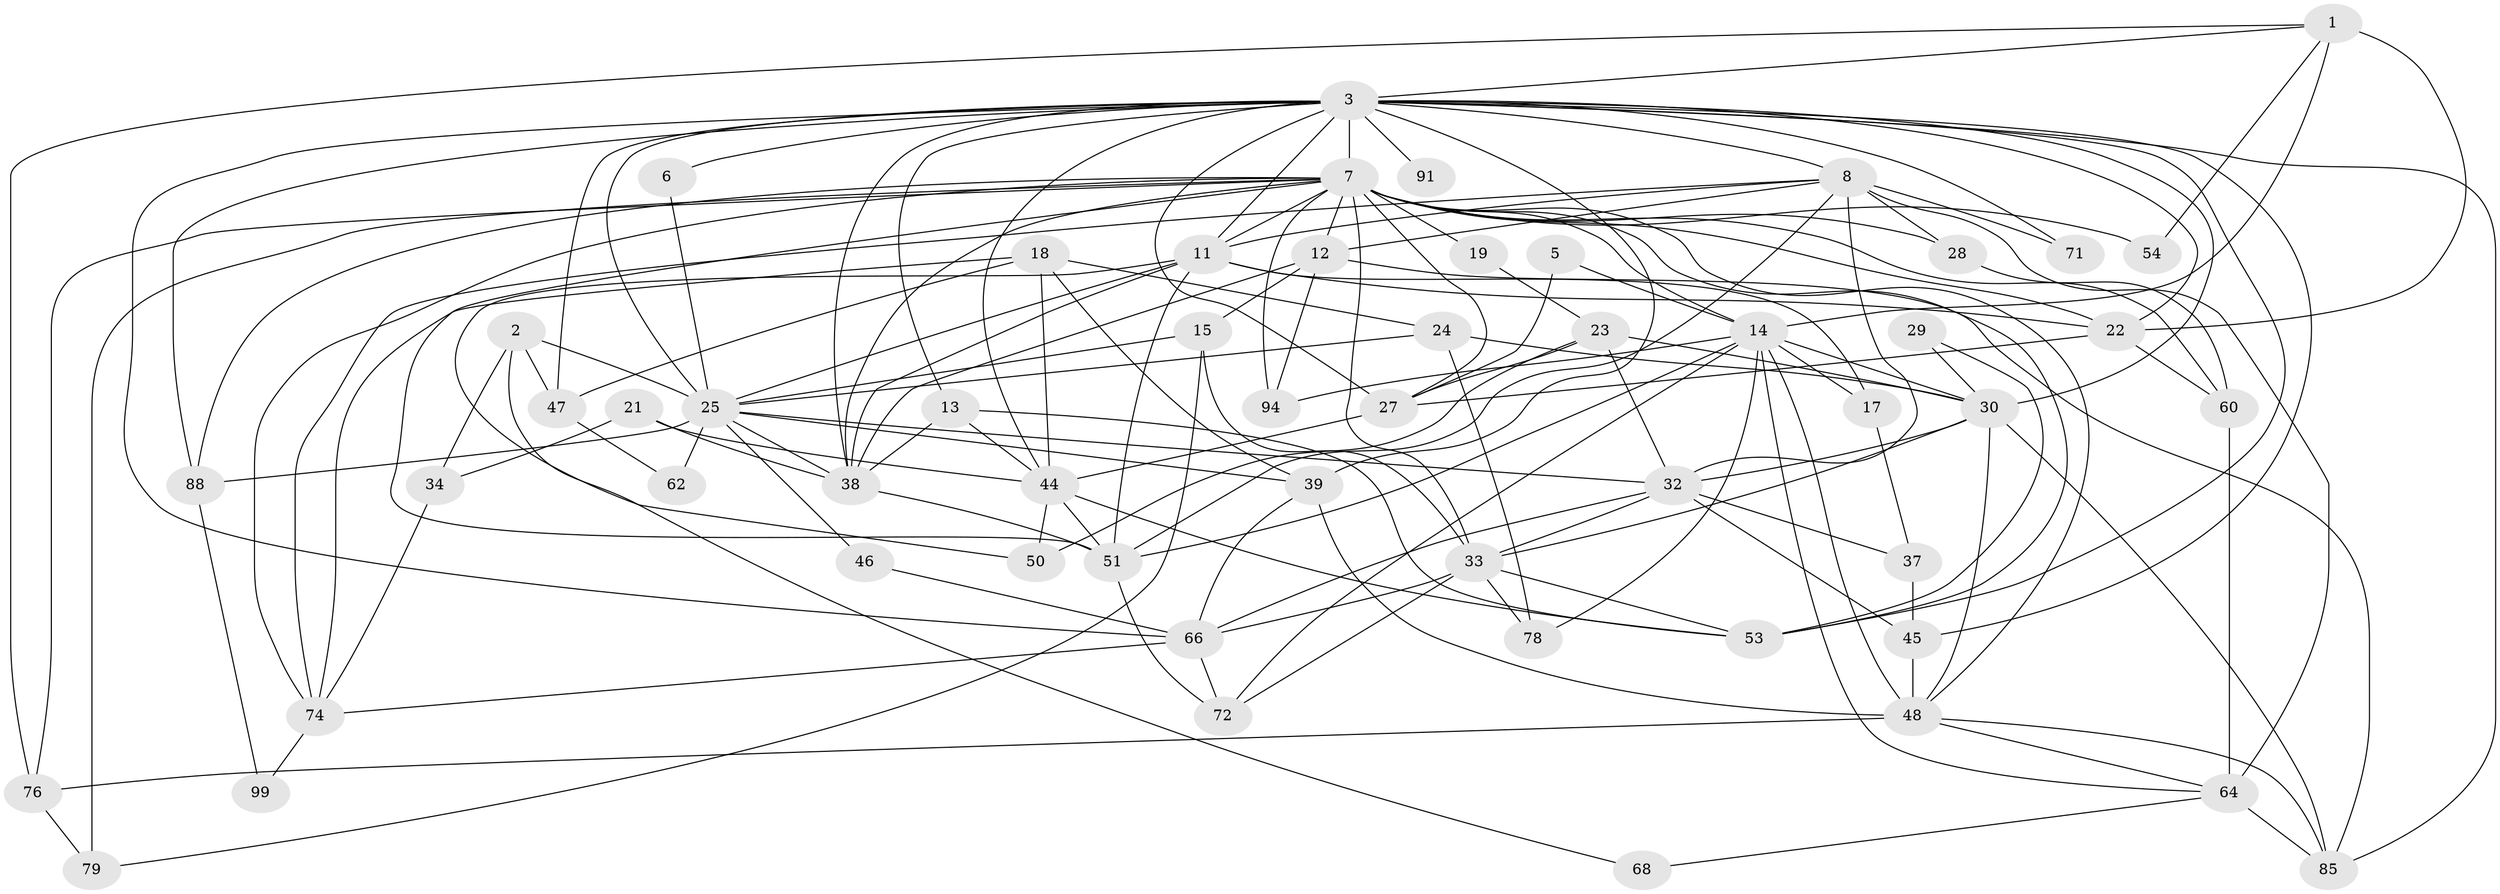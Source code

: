 // original degree distribution, {3: 0.19090909090909092, 4: 0.2727272727272727, 5: 0.18181818181818182, 2: 0.2, 9: 0.00909090909090909, 6: 0.1, 7: 0.03636363636363636, 10: 0.00909090909090909}
// Generated by graph-tools (version 1.1) at 2025/14/03/09/25 04:14:49]
// undirected, 55 vertices, 147 edges
graph export_dot {
graph [start="1"]
  node [color=gray90,style=filled];
  1 [super="+55"];
  2;
  3 [super="+87+4+20"];
  5;
  6;
  7 [super="+40+9"];
  8 [super="+31+10"];
  11 [super="+70+105+102"];
  12 [super="+106"];
  13 [super="+92+97"];
  14 [super="+16+36+65"];
  15;
  17 [super="+77"];
  18;
  19;
  21;
  22 [super="+49"];
  23 [super="+83"];
  24;
  25 [super="+69+61"];
  27;
  28;
  29;
  30 [super="+41"];
  32 [super="+63"];
  33 [super="+98"];
  34;
  37 [super="+86"];
  38 [super="+58+43"];
  39 [super="+100"];
  44 [super="+52"];
  45;
  46;
  47;
  48 [super="+80"];
  50;
  51 [super="+95+90"];
  53;
  54;
  60;
  62;
  64;
  66;
  68;
  71;
  72;
  74 [super="+108"];
  76 [super="+81"];
  78;
  79;
  85 [super="+93"];
  88;
  91;
  94;
  99;
  1 -- 14;
  1 -- 54;
  1 -- 22;
  1 -- 76;
  1 -- 3;
  2 -- 47;
  2 -- 34;
  2 -- 68;
  2 -- 25;
  3 -- 91 [weight=2];
  3 -- 66;
  3 -- 45;
  3 -- 88;
  3 -- 11;
  3 -- 39;
  3 -- 44;
  3 -- 22;
  3 -- 6;
  3 -- 7 [weight=3];
  3 -- 8;
  3 -- 38;
  3 -- 71;
  3 -- 13 [weight=2];
  3 -- 47;
  3 -- 53;
  3 -- 85;
  3 -- 25;
  3 -- 27;
  3 -- 30 [weight=2];
  5 -- 27;
  5 -- 14;
  6 -- 25;
  7 -- 53 [weight=2];
  7 -- 76 [weight=2];
  7 -- 33;
  7 -- 74;
  7 -- 11;
  7 -- 12;
  7 -- 14;
  7 -- 60;
  7 -- 48;
  7 -- 22 [weight=2];
  7 -- 88;
  7 -- 27;
  7 -- 28;
  7 -- 94 [weight=2];
  7 -- 19;
  7 -- 38;
  7 -- 54;
  7 -- 79;
  7 -- 51;
  8 -- 32;
  8 -- 64 [weight=2];
  8 -- 71;
  8 -- 74;
  8 -- 28;
  8 -- 12;
  8 -- 51;
  8 -- 11;
  11 -- 50;
  11 -- 25;
  11 -- 17 [weight=2];
  11 -- 38;
  11 -- 22;
  11 -- 51;
  12 -- 85;
  12 -- 94;
  12 -- 15;
  12 -- 38;
  13 -- 44;
  13 -- 53;
  13 -- 38 [weight=2];
  14 -- 17 [weight=2];
  14 -- 51;
  14 -- 72;
  14 -- 30;
  14 -- 48 [weight=2];
  14 -- 64;
  14 -- 94;
  14 -- 78;
  15 -- 33;
  15 -- 79;
  15 -- 25;
  17 -- 37;
  18 -- 24;
  18 -- 44;
  18 -- 47;
  18 -- 74;
  18 -- 39;
  19 -- 23;
  21 -- 34;
  21 -- 38;
  21 -- 44;
  22 -- 27;
  22 -- 60;
  23 -- 30;
  23 -- 50;
  23 -- 27;
  23 -- 32;
  24 -- 25;
  24 -- 78;
  24 -- 30;
  25 -- 62;
  25 -- 38;
  25 -- 39;
  25 -- 88;
  25 -- 46;
  25 -- 32;
  27 -- 44;
  28 -- 60;
  29 -- 53;
  29 -- 30;
  30 -- 33;
  30 -- 32;
  30 -- 85;
  30 -- 48;
  32 -- 33;
  32 -- 66;
  32 -- 37;
  32 -- 45;
  33 -- 66;
  33 -- 53;
  33 -- 72;
  33 -- 78;
  34 -- 74;
  37 -- 45;
  38 -- 51;
  39 -- 66;
  39 -- 48;
  44 -- 53;
  44 -- 51 [weight=2];
  44 -- 50;
  45 -- 48;
  46 -- 66;
  47 -- 62;
  48 -- 64;
  48 -- 85;
  48 -- 76;
  51 -- 72;
  60 -- 64;
  64 -- 68;
  64 -- 85;
  66 -- 72;
  66 -- 74;
  74 -- 99;
  76 -- 79;
  88 -- 99;
}
